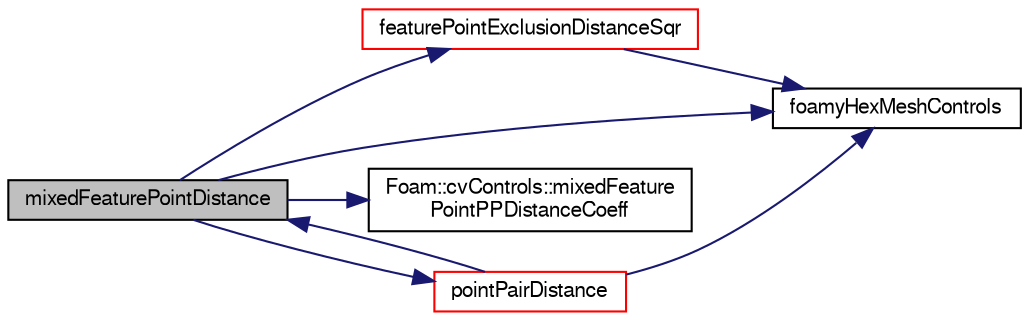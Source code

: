 digraph "mixedFeaturePointDistance"
{
  bgcolor="transparent";
  edge [fontname="FreeSans",fontsize="10",labelfontname="FreeSans",labelfontsize="10"];
  node [fontname="FreeSans",fontsize="10",shape=record];
  rankdir="LR";
  Node114 [label="mixedFeaturePointDistance",height=0.2,width=0.4,color="black", fillcolor="grey75", style="filled", fontcolor="black"];
  Node114 -> Node115 [color="midnightblue",fontsize="10",style="solid",fontname="FreeSans"];
  Node115 [label="featurePointExclusionDistanceSqr",height=0.2,width=0.4,color="red",URL="$a31450.html#a07272d2e33e0123efd000b884492f0f8",tooltip="Return the square of the local feature point exclusion distance. "];
  Node115 -> Node120 [color="midnightblue",fontsize="10",style="solid",fontname="FreeSans"];
  Node120 [label="foamyHexMeshControls",height=0.2,width=0.4,color="black",URL="$a31450.html#a5d5c08c500309b8927c3567396ad4af5",tooltip="Return the foamyHexMeshControls object. "];
  Node114 -> Node120 [color="midnightblue",fontsize="10",style="solid",fontname="FreeSans"];
  Node114 -> Node143 [color="midnightblue",fontsize="10",style="solid",fontname="FreeSans"];
  Node143 [label="Foam::cvControls::mixedFeature\lPointPPDistanceCoeff",height=0.2,width=0.4,color="black",URL="$a31490.html#a9c1be5b534449709ee783b92a5941621",tooltip="Return the mixedFeaturePointPPDistanceCoeff. "];
  Node114 -> Node144 [color="midnightblue",fontsize="10",style="solid",fontname="FreeSans"];
  Node144 [label="pointPairDistance",height=0.2,width=0.4,color="red",URL="$a31450.html#a74569a04cbb4c30850a62887dbe7d411",tooltip="Return the local point pair separation at the given location. "];
  Node144 -> Node120 [color="midnightblue",fontsize="10",style="solid",fontname="FreeSans"];
  Node144 -> Node114 [color="midnightblue",fontsize="10",style="solid",fontname="FreeSans"];
}
